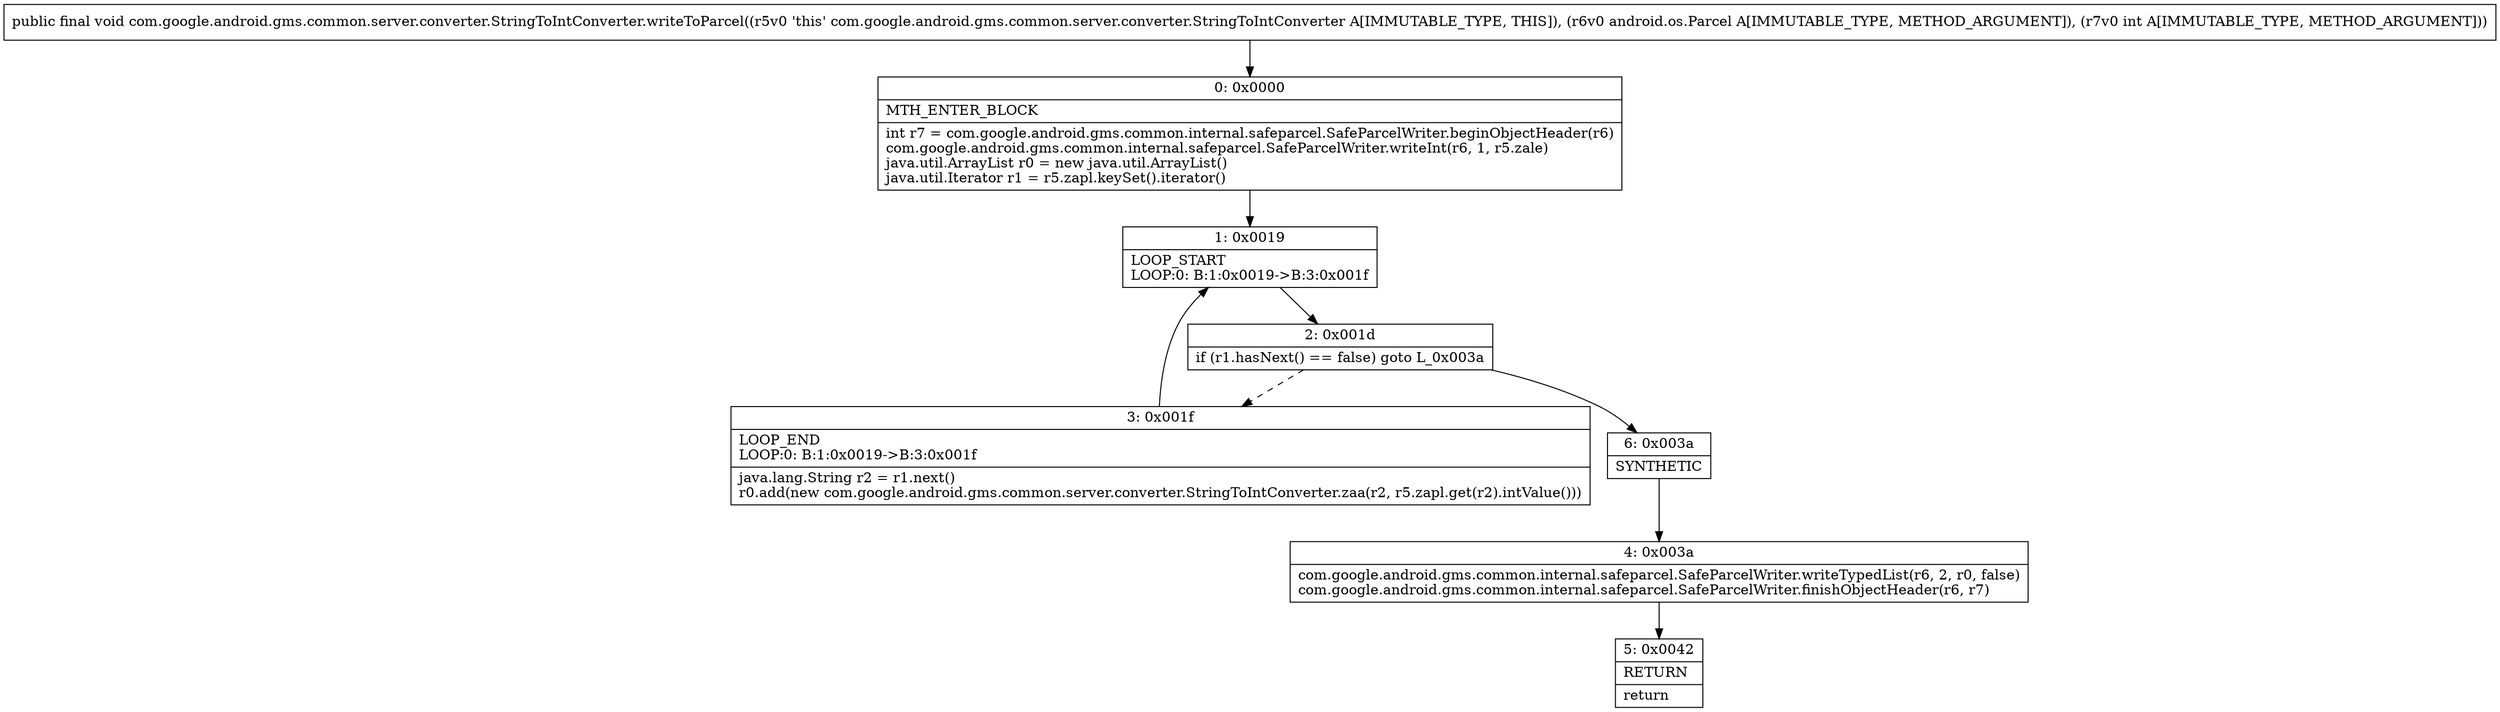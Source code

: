 digraph "CFG forcom.google.android.gms.common.server.converter.StringToIntConverter.writeToParcel(Landroid\/os\/Parcel;I)V" {
Node_0 [shape=record,label="{0\:\ 0x0000|MTH_ENTER_BLOCK\l|int r7 = com.google.android.gms.common.internal.safeparcel.SafeParcelWriter.beginObjectHeader(r6)\lcom.google.android.gms.common.internal.safeparcel.SafeParcelWriter.writeInt(r6, 1, r5.zale)\ljava.util.ArrayList r0 = new java.util.ArrayList()\ljava.util.Iterator r1 = r5.zapl.keySet().iterator()\l}"];
Node_1 [shape=record,label="{1\:\ 0x0019|LOOP_START\lLOOP:0: B:1:0x0019\-\>B:3:0x001f\l}"];
Node_2 [shape=record,label="{2\:\ 0x001d|if (r1.hasNext() == false) goto L_0x003a\l}"];
Node_3 [shape=record,label="{3\:\ 0x001f|LOOP_END\lLOOP:0: B:1:0x0019\-\>B:3:0x001f\l|java.lang.String r2 = r1.next()\lr0.add(new com.google.android.gms.common.server.converter.StringToIntConverter.zaa(r2, r5.zapl.get(r2).intValue()))\l}"];
Node_4 [shape=record,label="{4\:\ 0x003a|com.google.android.gms.common.internal.safeparcel.SafeParcelWriter.writeTypedList(r6, 2, r0, false)\lcom.google.android.gms.common.internal.safeparcel.SafeParcelWriter.finishObjectHeader(r6, r7)\l}"];
Node_5 [shape=record,label="{5\:\ 0x0042|RETURN\l|return\l}"];
Node_6 [shape=record,label="{6\:\ 0x003a|SYNTHETIC\l}"];
MethodNode[shape=record,label="{public final void com.google.android.gms.common.server.converter.StringToIntConverter.writeToParcel((r5v0 'this' com.google.android.gms.common.server.converter.StringToIntConverter A[IMMUTABLE_TYPE, THIS]), (r6v0 android.os.Parcel A[IMMUTABLE_TYPE, METHOD_ARGUMENT]), (r7v0 int A[IMMUTABLE_TYPE, METHOD_ARGUMENT])) }"];
MethodNode -> Node_0;
Node_0 -> Node_1;
Node_1 -> Node_2;
Node_2 -> Node_3[style=dashed];
Node_2 -> Node_6;
Node_3 -> Node_1;
Node_4 -> Node_5;
Node_6 -> Node_4;
}

